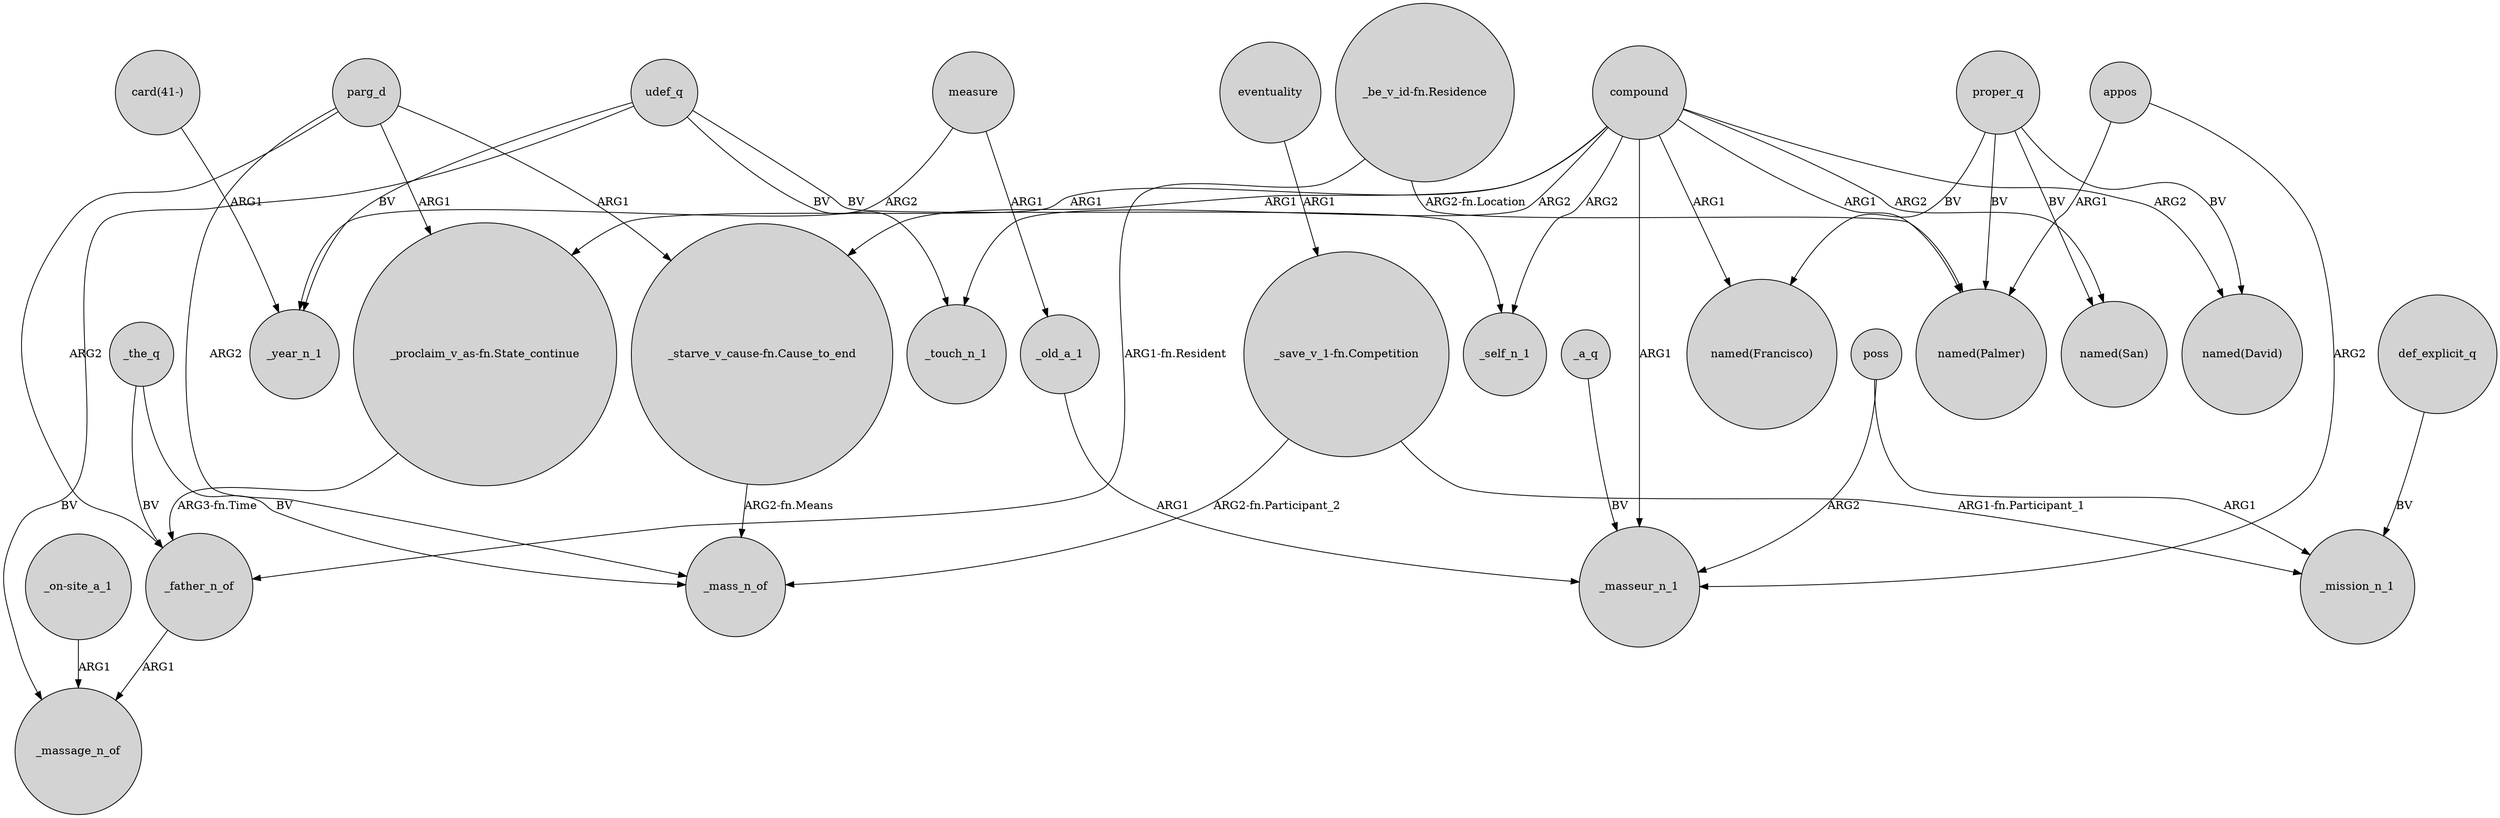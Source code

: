 digraph {
	node [shape=circle style=filled]
	compound -> "_proclaim_v_as-fn.State_continue" [label=ARG1]
	udef_q -> _touch_n_1 [label=BV]
	"_on-site_a_1" -> _massage_n_of [label=ARG1]
	_the_q -> _father_n_of [label=BV]
	compound -> _masseur_n_1 [label=ARG1]
	"_proclaim_v_as-fn.State_continue" -> _father_n_of [label="ARG3-fn.Time"]
	"_save_v_1-fn.Competition" -> _mission_n_1 [label="ARG1-fn.Participant_1"]
	"_be_v_id-fn.Residence" -> "named(Palmer)" [label="ARG2-fn.Location"]
	compound -> _self_n_1 [label=ARG2]
	poss -> _masseur_n_1 [label=ARG2]
	"_be_v_id-fn.Residence" -> _father_n_of [label="ARG1-fn.Resident"]
	parg_d -> "_proclaim_v_as-fn.State_continue" [label=ARG1]
	_father_n_of -> _massage_n_of [label=ARG1]
	compound -> _touch_n_1 [label=ARG2]
	measure -> _old_a_1 [label=ARG1]
	udef_q -> _massage_n_of [label=BV]
	"_starve_v_cause-fn.Cause_to_end" -> _mass_n_of [label="ARG2-fn.Means"]
	eventuality -> "_save_v_1-fn.Competition" [label=ARG1]
	parg_d -> _mass_n_of [label=ARG2]
	appos -> _masseur_n_1 [label=ARG2]
	poss -> _mission_n_1 [label=ARG1]
	measure -> _year_n_1 [label=ARG2]
	udef_q -> _self_n_1 [label=BV]
	compound -> "_starve_v_cause-fn.Cause_to_end" [label=ARG1]
	parg_d -> "_starve_v_cause-fn.Cause_to_end" [label=ARG1]
	proper_q -> "named(David)" [label=BV]
	compound -> "named(Palmer)" [label=ARG1]
	"card(41-)" -> _year_n_1 [label=ARG1]
	compound -> "named(Francisco)" [label=ARG1]
	proper_q -> "named(Palmer)" [label=BV]
	parg_d -> _father_n_of [label=ARG2]
	"_save_v_1-fn.Competition" -> _mass_n_of [label="ARG2-fn.Participant_2"]
	_old_a_1 -> _masseur_n_1 [label=ARG1]
	compound -> "named(San)" [label=ARG2]
	_the_q -> _mass_n_of [label=BV]
	udef_q -> _year_n_1 [label=BV]
	proper_q -> "named(San)" [label=BV]
	proper_q -> "named(Francisco)" [label=BV]
	def_explicit_q -> _mission_n_1 [label=BV]
	appos -> "named(Palmer)" [label=ARG1]
	_a_q -> _masseur_n_1 [label=BV]
	compound -> "named(David)" [label=ARG2]
}
